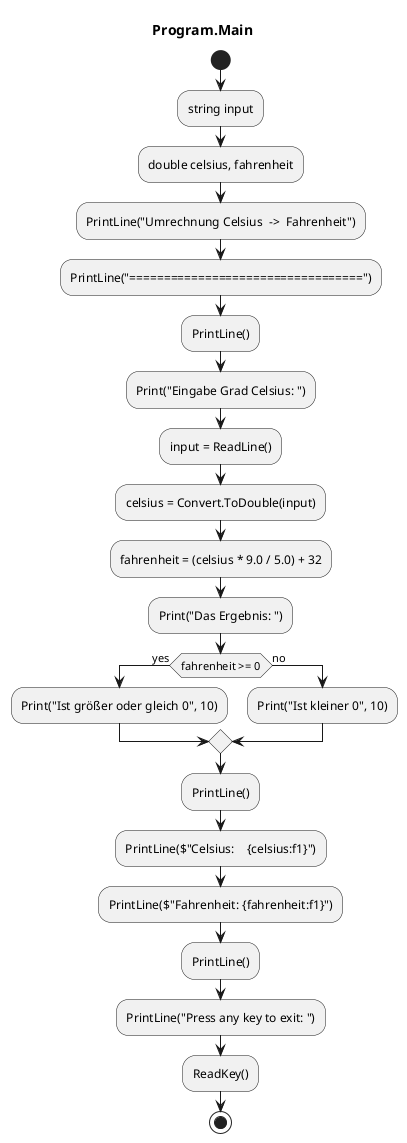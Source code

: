 @startuml Program.Main
title Program.Main
start
:string input;
:double celsius, fahrenheit;
:PrintLine("Umrechnung Celsius  ->  Fahrenheit");
:PrintLine("==================================");
:PrintLine();
:Print("Eingabe Grad Celsius: ");
:input = ReadLine();
:celsius = Convert.ToDouble(input);
:fahrenheit = (celsius * 9.0 / 5.0) + 32;
:Print("Das Ergebnis: ");
if (fahrenheit >= 0) then (yes)
    :Print("Ist größer oder gleich 0", 10);
  else (no)
      :Print("Ist kleiner 0", 10);
endif
:PrintLine();
:PrintLine($"Celsius:    {celsius:f1}");
:PrintLine($"Fahrenheit: {fahrenheit:f1}");
:PrintLine();
:PrintLine("Press any key to exit: ");
:ReadKey();
stop
@enduml
